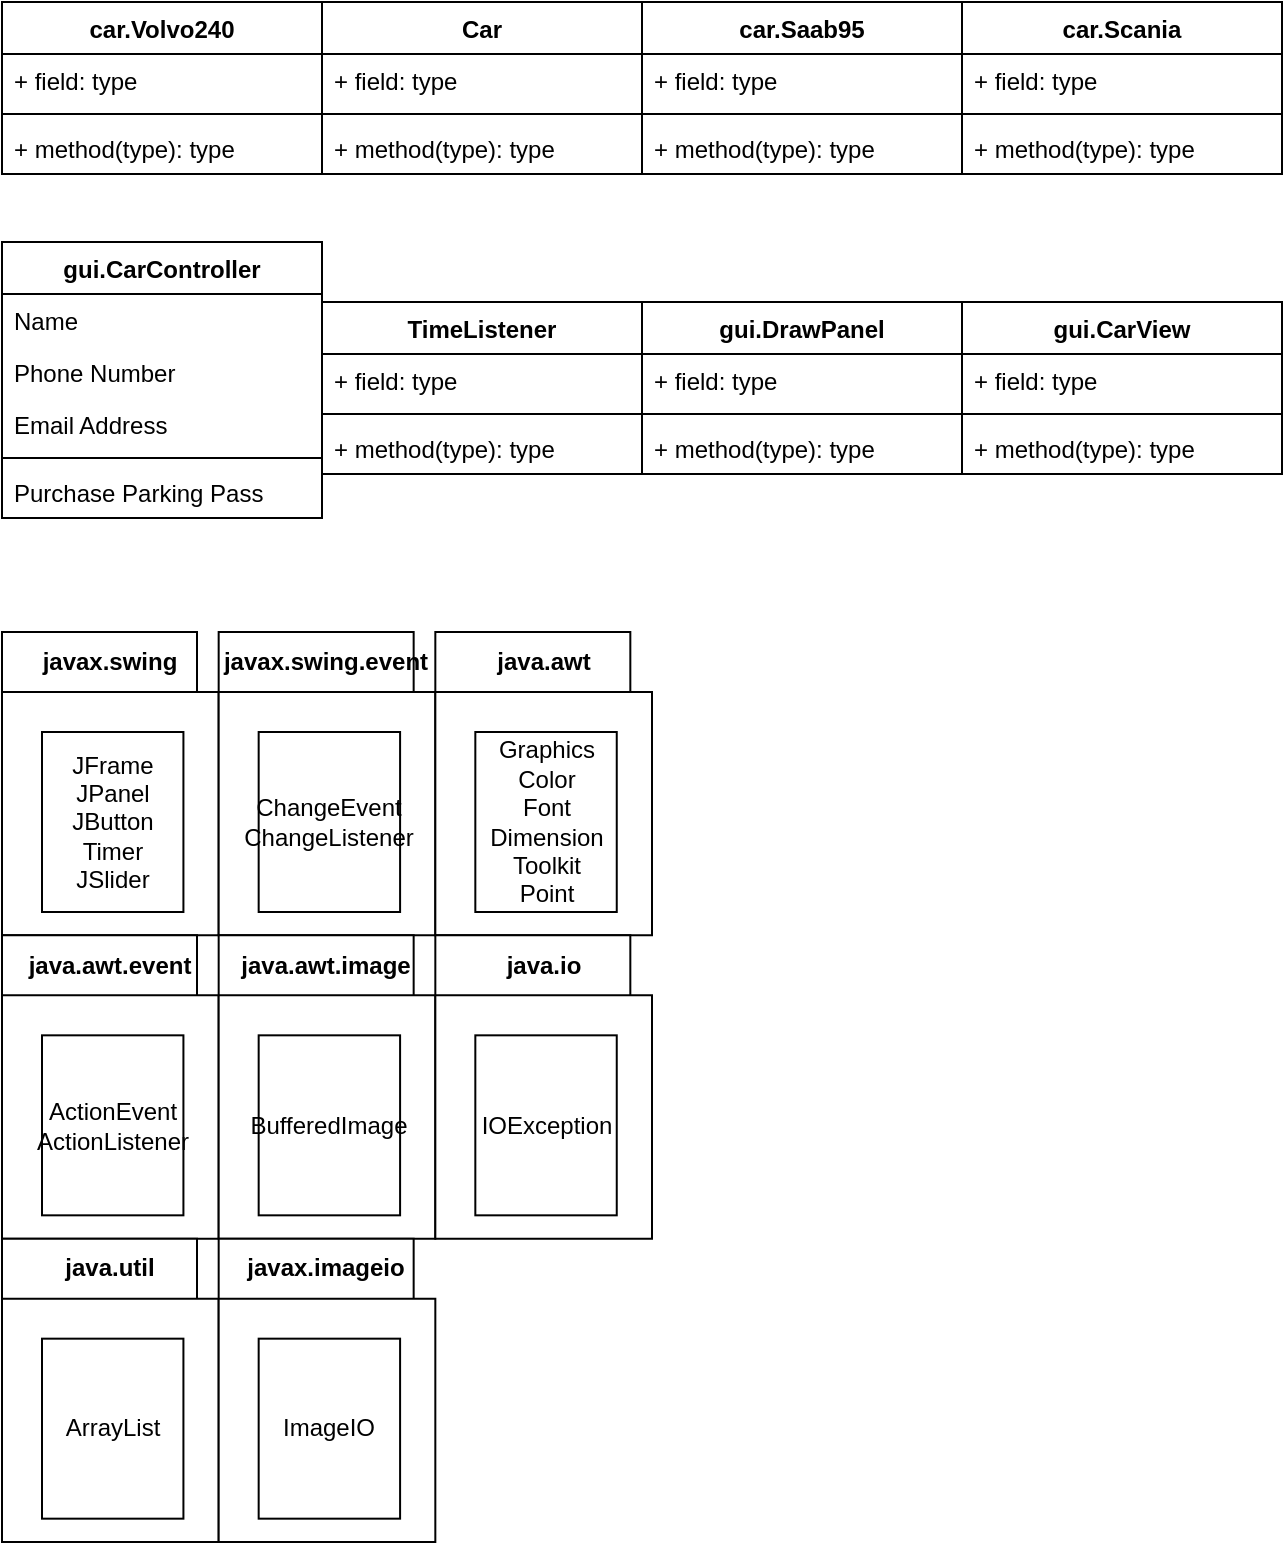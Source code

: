 <mxfile version="26.0.14">
  <diagram id="C5RBs43oDa-KdzZeNtuy" name="Page-1">
    <mxGraphModel dx="653" dy="1191" grid="1" gridSize="10" guides="1" tooltips="1" connect="1" arrows="1" fold="1" page="1" pageScale="1" pageWidth="827" pageHeight="1169" math="0" shadow="0">
      <root>
        <mxCell id="WIyWlLk6GJQsqaUBKTNV-0" />
        <mxCell id="WIyWlLk6GJQsqaUBKTNV-1" parent="WIyWlLk6GJQsqaUBKTNV-0" />
        <mxCell id="zkfFHV4jXpPFQw0GAbJ--0" value="gui.CarController&#xa;" style="swimlane;fontStyle=1;align=center;verticalAlign=top;childLayout=stackLayout;horizontal=1;startSize=26;horizontalStack=0;resizeParent=1;resizeLast=0;collapsible=1;marginBottom=0;rounded=0;shadow=0;strokeWidth=1;" parent="WIyWlLk6GJQsqaUBKTNV-1" vertex="1">
          <mxGeometry y="390" width="160" height="138" as="geometry">
            <mxRectangle x="230" y="140" width="160" height="26" as="alternateBounds" />
          </mxGeometry>
        </mxCell>
        <mxCell id="zkfFHV4jXpPFQw0GAbJ--1" value="Name" style="text;align=left;verticalAlign=top;spacingLeft=4;spacingRight=4;overflow=hidden;rotatable=0;points=[[0,0.5],[1,0.5]];portConstraint=eastwest;" parent="zkfFHV4jXpPFQw0GAbJ--0" vertex="1">
          <mxGeometry y="26" width="160" height="26" as="geometry" />
        </mxCell>
        <mxCell id="zkfFHV4jXpPFQw0GAbJ--2" value="Phone Number" style="text;align=left;verticalAlign=top;spacingLeft=4;spacingRight=4;overflow=hidden;rotatable=0;points=[[0,0.5],[1,0.5]];portConstraint=eastwest;rounded=0;shadow=0;html=0;" parent="zkfFHV4jXpPFQw0GAbJ--0" vertex="1">
          <mxGeometry y="52" width="160" height="26" as="geometry" />
        </mxCell>
        <mxCell id="zkfFHV4jXpPFQw0GAbJ--3" value="Email Address" style="text;align=left;verticalAlign=top;spacingLeft=4;spacingRight=4;overflow=hidden;rotatable=0;points=[[0,0.5],[1,0.5]];portConstraint=eastwest;rounded=0;shadow=0;html=0;" parent="zkfFHV4jXpPFQw0GAbJ--0" vertex="1">
          <mxGeometry y="78" width="160" height="26" as="geometry" />
        </mxCell>
        <mxCell id="zkfFHV4jXpPFQw0GAbJ--4" value="" style="line;html=1;strokeWidth=1;align=left;verticalAlign=middle;spacingTop=-1;spacingLeft=3;spacingRight=3;rotatable=0;labelPosition=right;points=[];portConstraint=eastwest;" parent="zkfFHV4jXpPFQw0GAbJ--0" vertex="1">
          <mxGeometry y="104" width="160" height="8" as="geometry" />
        </mxCell>
        <mxCell id="zkfFHV4jXpPFQw0GAbJ--5" value="Purchase Parking Pass" style="text;align=left;verticalAlign=top;spacingLeft=4;spacingRight=4;overflow=hidden;rotatable=0;points=[[0,0.5],[1,0.5]];portConstraint=eastwest;" parent="zkfFHV4jXpPFQw0GAbJ--0" vertex="1">
          <mxGeometry y="112" width="160" height="26" as="geometry" />
        </mxCell>
        <mxCell id="l2UFIXcgOA9KmyzxAS9a-0" value="TimeListener&lt;div&gt;&lt;br&gt;&lt;/div&gt;" style="swimlane;fontStyle=1;align=center;verticalAlign=top;childLayout=stackLayout;horizontal=1;startSize=26;horizontalStack=0;resizeParent=1;resizeParentMax=0;resizeLast=0;collapsible=1;marginBottom=0;whiteSpace=wrap;html=1;" vertex="1" parent="WIyWlLk6GJQsqaUBKTNV-1">
          <mxGeometry x="160" y="420" width="160" height="86" as="geometry" />
        </mxCell>
        <mxCell id="l2UFIXcgOA9KmyzxAS9a-1" value="+ field: type" style="text;strokeColor=none;fillColor=none;align=left;verticalAlign=top;spacingLeft=4;spacingRight=4;overflow=hidden;rotatable=0;points=[[0,0.5],[1,0.5]];portConstraint=eastwest;whiteSpace=wrap;html=1;" vertex="1" parent="l2UFIXcgOA9KmyzxAS9a-0">
          <mxGeometry y="26" width="160" height="26" as="geometry" />
        </mxCell>
        <mxCell id="l2UFIXcgOA9KmyzxAS9a-2" value="" style="line;strokeWidth=1;fillColor=none;align=left;verticalAlign=middle;spacingTop=-1;spacingLeft=3;spacingRight=3;rotatable=0;labelPosition=right;points=[];portConstraint=eastwest;strokeColor=inherit;" vertex="1" parent="l2UFIXcgOA9KmyzxAS9a-0">
          <mxGeometry y="52" width="160" height="8" as="geometry" />
        </mxCell>
        <mxCell id="l2UFIXcgOA9KmyzxAS9a-3" value="+ method(type): type" style="text;strokeColor=none;fillColor=none;align=left;verticalAlign=top;spacingLeft=4;spacingRight=4;overflow=hidden;rotatable=0;points=[[0,0.5],[1,0.5]];portConstraint=eastwest;whiteSpace=wrap;html=1;" vertex="1" parent="l2UFIXcgOA9KmyzxAS9a-0">
          <mxGeometry y="60" width="160" height="26" as="geometry" />
        </mxCell>
        <mxCell id="l2UFIXcgOA9KmyzxAS9a-17" value="Car" style="swimlane;fontStyle=1;align=center;verticalAlign=top;childLayout=stackLayout;horizontal=1;startSize=26;horizontalStack=0;resizeParent=1;resizeParentMax=0;resizeLast=0;collapsible=1;marginBottom=0;whiteSpace=wrap;html=1;" vertex="1" parent="WIyWlLk6GJQsqaUBKTNV-1">
          <mxGeometry x="160" y="270" width="160" height="86" as="geometry" />
        </mxCell>
        <mxCell id="l2UFIXcgOA9KmyzxAS9a-18" value="+ field: type" style="text;strokeColor=none;fillColor=none;align=left;verticalAlign=top;spacingLeft=4;spacingRight=4;overflow=hidden;rotatable=0;points=[[0,0.5],[1,0.5]];portConstraint=eastwest;whiteSpace=wrap;html=1;" vertex="1" parent="l2UFIXcgOA9KmyzxAS9a-17">
          <mxGeometry y="26" width="160" height="26" as="geometry" />
        </mxCell>
        <mxCell id="l2UFIXcgOA9KmyzxAS9a-19" value="" style="line;strokeWidth=1;fillColor=none;align=left;verticalAlign=middle;spacingTop=-1;spacingLeft=3;spacingRight=3;rotatable=0;labelPosition=right;points=[];portConstraint=eastwest;strokeColor=inherit;" vertex="1" parent="l2UFIXcgOA9KmyzxAS9a-17">
          <mxGeometry y="52" width="160" height="8" as="geometry" />
        </mxCell>
        <mxCell id="l2UFIXcgOA9KmyzxAS9a-20" value="+ method(type): type" style="text;strokeColor=none;fillColor=none;align=left;verticalAlign=top;spacingLeft=4;spacingRight=4;overflow=hidden;rotatable=0;points=[[0,0.5],[1,0.5]];portConstraint=eastwest;whiteSpace=wrap;html=1;" vertex="1" parent="l2UFIXcgOA9KmyzxAS9a-17">
          <mxGeometry y="60" width="160" height="26" as="geometry" />
        </mxCell>
        <mxCell id="l2UFIXcgOA9KmyzxAS9a-21" value="car.Volvo240" style="swimlane;fontStyle=1;align=center;verticalAlign=top;childLayout=stackLayout;horizontal=1;startSize=26;horizontalStack=0;resizeParent=1;resizeParentMax=0;resizeLast=0;collapsible=1;marginBottom=0;whiteSpace=wrap;html=1;" vertex="1" parent="WIyWlLk6GJQsqaUBKTNV-1">
          <mxGeometry y="270" width="160" height="86" as="geometry" />
        </mxCell>
        <mxCell id="l2UFIXcgOA9KmyzxAS9a-22" value="+ field: type" style="text;strokeColor=none;fillColor=none;align=left;verticalAlign=top;spacingLeft=4;spacingRight=4;overflow=hidden;rotatable=0;points=[[0,0.5],[1,0.5]];portConstraint=eastwest;whiteSpace=wrap;html=1;" vertex="1" parent="l2UFIXcgOA9KmyzxAS9a-21">
          <mxGeometry y="26" width="160" height="26" as="geometry" />
        </mxCell>
        <mxCell id="l2UFIXcgOA9KmyzxAS9a-23" value="" style="line;strokeWidth=1;fillColor=none;align=left;verticalAlign=middle;spacingTop=-1;spacingLeft=3;spacingRight=3;rotatable=0;labelPosition=right;points=[];portConstraint=eastwest;strokeColor=inherit;" vertex="1" parent="l2UFIXcgOA9KmyzxAS9a-21">
          <mxGeometry y="52" width="160" height="8" as="geometry" />
        </mxCell>
        <mxCell id="l2UFIXcgOA9KmyzxAS9a-24" value="+ method(type): type" style="text;strokeColor=none;fillColor=none;align=left;verticalAlign=top;spacingLeft=4;spacingRight=4;overflow=hidden;rotatable=0;points=[[0,0.5],[1,0.5]];portConstraint=eastwest;whiteSpace=wrap;html=1;" vertex="1" parent="l2UFIXcgOA9KmyzxAS9a-21">
          <mxGeometry y="60" width="160" height="26" as="geometry" />
        </mxCell>
        <mxCell id="l2UFIXcgOA9KmyzxAS9a-25" value="car.Saab95" style="swimlane;fontStyle=1;align=center;verticalAlign=top;childLayout=stackLayout;horizontal=1;startSize=26;horizontalStack=0;resizeParent=1;resizeParentMax=0;resizeLast=0;collapsible=1;marginBottom=0;whiteSpace=wrap;html=1;" vertex="1" parent="WIyWlLk6GJQsqaUBKTNV-1">
          <mxGeometry x="320" y="270" width="160" height="86" as="geometry" />
        </mxCell>
        <mxCell id="l2UFIXcgOA9KmyzxAS9a-26" value="+ field: type" style="text;strokeColor=none;fillColor=none;align=left;verticalAlign=top;spacingLeft=4;spacingRight=4;overflow=hidden;rotatable=0;points=[[0,0.5],[1,0.5]];portConstraint=eastwest;whiteSpace=wrap;html=1;" vertex="1" parent="l2UFIXcgOA9KmyzxAS9a-25">
          <mxGeometry y="26" width="160" height="26" as="geometry" />
        </mxCell>
        <mxCell id="l2UFIXcgOA9KmyzxAS9a-27" value="" style="line;strokeWidth=1;fillColor=none;align=left;verticalAlign=middle;spacingTop=-1;spacingLeft=3;spacingRight=3;rotatable=0;labelPosition=right;points=[];portConstraint=eastwest;strokeColor=inherit;" vertex="1" parent="l2UFIXcgOA9KmyzxAS9a-25">
          <mxGeometry y="52" width="160" height="8" as="geometry" />
        </mxCell>
        <mxCell id="l2UFIXcgOA9KmyzxAS9a-28" value="+ method(type): type" style="text;strokeColor=none;fillColor=none;align=left;verticalAlign=top;spacingLeft=4;spacingRight=4;overflow=hidden;rotatable=0;points=[[0,0.5],[1,0.5]];portConstraint=eastwest;whiteSpace=wrap;html=1;" vertex="1" parent="l2UFIXcgOA9KmyzxAS9a-25">
          <mxGeometry y="60" width="160" height="26" as="geometry" />
        </mxCell>
        <mxCell id="l2UFIXcgOA9KmyzxAS9a-29" value="car.Scania" style="swimlane;fontStyle=1;align=center;verticalAlign=top;childLayout=stackLayout;horizontal=1;startSize=26;horizontalStack=0;resizeParent=1;resizeParentMax=0;resizeLast=0;collapsible=1;marginBottom=0;whiteSpace=wrap;html=1;" vertex="1" parent="WIyWlLk6GJQsqaUBKTNV-1">
          <mxGeometry x="480" y="270" width="160" height="86" as="geometry" />
        </mxCell>
        <mxCell id="l2UFIXcgOA9KmyzxAS9a-30" value="+ field: type" style="text;strokeColor=none;fillColor=none;align=left;verticalAlign=top;spacingLeft=4;spacingRight=4;overflow=hidden;rotatable=0;points=[[0,0.5],[1,0.5]];portConstraint=eastwest;whiteSpace=wrap;html=1;" vertex="1" parent="l2UFIXcgOA9KmyzxAS9a-29">
          <mxGeometry y="26" width="160" height="26" as="geometry" />
        </mxCell>
        <mxCell id="l2UFIXcgOA9KmyzxAS9a-31" value="" style="line;strokeWidth=1;fillColor=none;align=left;verticalAlign=middle;spacingTop=-1;spacingLeft=3;spacingRight=3;rotatable=0;labelPosition=right;points=[];portConstraint=eastwest;strokeColor=inherit;" vertex="1" parent="l2UFIXcgOA9KmyzxAS9a-29">
          <mxGeometry y="52" width="160" height="8" as="geometry" />
        </mxCell>
        <mxCell id="l2UFIXcgOA9KmyzxAS9a-32" value="+ method(type): type" style="text;strokeColor=none;fillColor=none;align=left;verticalAlign=top;spacingLeft=4;spacingRight=4;overflow=hidden;rotatable=0;points=[[0,0.5],[1,0.5]];portConstraint=eastwest;whiteSpace=wrap;html=1;" vertex="1" parent="l2UFIXcgOA9KmyzxAS9a-29">
          <mxGeometry y="60" width="160" height="26" as="geometry" />
        </mxCell>
        <mxCell id="l2UFIXcgOA9KmyzxAS9a-49" value="gui.DrawPanel" style="swimlane;fontStyle=1;align=center;verticalAlign=top;childLayout=stackLayout;horizontal=1;startSize=26;horizontalStack=0;resizeParent=1;resizeParentMax=0;resizeLast=0;collapsible=1;marginBottom=0;whiteSpace=wrap;html=1;" vertex="1" parent="WIyWlLk6GJQsqaUBKTNV-1">
          <mxGeometry x="320" y="420" width="160" height="86" as="geometry" />
        </mxCell>
        <mxCell id="l2UFIXcgOA9KmyzxAS9a-50" value="+ field: type" style="text;strokeColor=none;fillColor=none;align=left;verticalAlign=top;spacingLeft=4;spacingRight=4;overflow=hidden;rotatable=0;points=[[0,0.5],[1,0.5]];portConstraint=eastwest;whiteSpace=wrap;html=1;" vertex="1" parent="l2UFIXcgOA9KmyzxAS9a-49">
          <mxGeometry y="26" width="160" height="26" as="geometry" />
        </mxCell>
        <mxCell id="l2UFIXcgOA9KmyzxAS9a-51" value="" style="line;strokeWidth=1;fillColor=none;align=left;verticalAlign=middle;spacingTop=-1;spacingLeft=3;spacingRight=3;rotatable=0;labelPosition=right;points=[];portConstraint=eastwest;strokeColor=inherit;" vertex="1" parent="l2UFIXcgOA9KmyzxAS9a-49">
          <mxGeometry y="52" width="160" height="8" as="geometry" />
        </mxCell>
        <mxCell id="l2UFIXcgOA9KmyzxAS9a-52" value="+ method(type): type" style="text;strokeColor=none;fillColor=none;align=left;verticalAlign=top;spacingLeft=4;spacingRight=4;overflow=hidden;rotatable=0;points=[[0,0.5],[1,0.5]];portConstraint=eastwest;whiteSpace=wrap;html=1;" vertex="1" parent="l2UFIXcgOA9KmyzxAS9a-49">
          <mxGeometry y="60" width="160" height="26" as="geometry" />
        </mxCell>
        <mxCell id="l2UFIXcgOA9KmyzxAS9a-88" value="" style="group;aspect=fixed;" vertex="1" connectable="0" parent="WIyWlLk6GJQsqaUBKTNV-1">
          <mxGeometry y="585" width="325" height="455" as="geometry" />
        </mxCell>
        <mxCell id="l2UFIXcgOA9KmyzxAS9a-66" value="javax.swing" style="shape=folder;fontStyle=1;tabWidth=110;tabHeight=30;tabPosition=left;html=1;boundedLbl=1;labelInHeader=1;container=1;collapsible=0;recursiveResize=0;whiteSpace=wrap;aspect=fixed;fontSize=12;" vertex="1" parent="l2UFIXcgOA9KmyzxAS9a-88">
          <mxGeometry width="108.331" height="151.663" as="geometry" />
        </mxCell>
        <mxCell id="l2UFIXcgOA9KmyzxAS9a-67" value="&lt;font&gt;JFrame&lt;/font&gt;&lt;div&gt;&lt;font&gt;JPanel&lt;/font&gt;&lt;/div&gt;&lt;div&gt;&lt;font&gt;JButton&lt;/font&gt;&lt;/div&gt;&lt;div&gt;&lt;font&gt;Timer&lt;/font&gt;&lt;/div&gt;&lt;div&gt;&lt;font&gt;JSlider&lt;/font&gt;&lt;/div&gt;" style="html=1;whiteSpace=wrap;aspect=fixed;fontSize=12;" vertex="1" parent="l2UFIXcgOA9KmyzxAS9a-66">
          <mxGeometry width="70.71" height="90" relative="1" as="geometry">
            <mxPoint x="20" y="50" as="offset" />
          </mxGeometry>
        </mxCell>
        <mxCell id="l2UFIXcgOA9KmyzxAS9a-68" value="javax.swing.event" style="shape=folder;fontStyle=1;tabWidth=110;tabHeight=30;tabPosition=left;html=1;boundedLbl=1;labelInHeader=1;container=1;collapsible=0;recursiveResize=0;whiteSpace=wrap;aspect=fixed;fontSize=12;" vertex="1" parent="l2UFIXcgOA9KmyzxAS9a-88">
          <mxGeometry x="108.333" width="108.331" height="151.663" as="geometry" />
        </mxCell>
        <mxCell id="l2UFIXcgOA9KmyzxAS9a-69" value="&lt;font&gt;ChangeEvent&lt;/font&gt;&lt;div&gt;&lt;font&gt;ChangeListener&lt;/font&gt;&lt;/div&gt;" style="html=1;whiteSpace=wrap;aspect=fixed;fontSize=12;" vertex="1" parent="l2UFIXcgOA9KmyzxAS9a-68">
          <mxGeometry width="70.71" height="90" relative="1" as="geometry">
            <mxPoint x="20" y="50" as="offset" />
          </mxGeometry>
        </mxCell>
        <mxCell id="l2UFIXcgOA9KmyzxAS9a-72" value="java.awt" style="shape=folder;fontStyle=1;tabWidth=110;tabHeight=30;tabPosition=left;html=1;boundedLbl=1;labelInHeader=1;container=1;collapsible=0;recursiveResize=0;whiteSpace=wrap;aspect=fixed;fontSize=12;" vertex="1" parent="l2UFIXcgOA9KmyzxAS9a-88">
          <mxGeometry x="216.667" width="108.331" height="151.663" as="geometry" />
        </mxCell>
        <mxCell id="l2UFIXcgOA9KmyzxAS9a-73" value="&lt;span&gt;Graphics&lt;/span&gt;&lt;div&gt;&lt;span&gt;Color&lt;/span&gt;&lt;/div&gt;&lt;div&gt;&lt;span&gt;Font&lt;/span&gt;&lt;/div&gt;&lt;div&gt;&lt;span&gt;Dimension&lt;/span&gt;&lt;/div&gt;&lt;div&gt;&lt;span&gt;Toolkit&lt;/span&gt;&lt;/div&gt;&lt;div&gt;&lt;span&gt;Point&lt;/span&gt;&lt;/div&gt;" style="html=1;whiteSpace=wrap;aspect=fixed;fontSize=12;" vertex="1" parent="l2UFIXcgOA9KmyzxAS9a-72">
          <mxGeometry width="70.71" height="90" relative="1" as="geometry">
            <mxPoint x="20" y="50" as="offset" />
          </mxGeometry>
        </mxCell>
        <mxCell id="l2UFIXcgOA9KmyzxAS9a-74" value="java.awt.event" style="shape=folder;fontStyle=1;tabWidth=110;tabHeight=30;tabPosition=left;html=1;boundedLbl=1;labelInHeader=1;container=1;collapsible=0;recursiveResize=0;whiteSpace=wrap;aspect=fixed;fontSize=12;" vertex="1" parent="l2UFIXcgOA9KmyzxAS9a-88">
          <mxGeometry y="151.667" width="108.331" height="151.663" as="geometry" />
        </mxCell>
        <mxCell id="l2UFIXcgOA9KmyzxAS9a-75" value="&lt;span&gt;ActionEvent&lt;/span&gt;&lt;div&gt;&lt;span&gt;ActionListener&lt;/span&gt;&lt;/div&gt;" style="html=1;whiteSpace=wrap;aspect=fixed;fontSize=12;" vertex="1" parent="l2UFIXcgOA9KmyzxAS9a-74">
          <mxGeometry width="70.71" height="90" relative="1" as="geometry">
            <mxPoint x="20" y="50" as="offset" />
          </mxGeometry>
        </mxCell>
        <mxCell id="l2UFIXcgOA9KmyzxAS9a-76" value="java.awt.image" style="shape=folder;fontStyle=1;tabWidth=110;tabHeight=30;tabPosition=left;html=1;boundedLbl=1;labelInHeader=1;container=1;collapsible=0;recursiveResize=0;whiteSpace=wrap;aspect=fixed;fontSize=12;" vertex="1" parent="l2UFIXcgOA9KmyzxAS9a-88">
          <mxGeometry x="108.333" y="151.667" width="108.331" height="151.663" as="geometry" />
        </mxCell>
        <mxCell id="l2UFIXcgOA9KmyzxAS9a-77" value="&lt;span&gt;BufferedImage&lt;/span&gt;" style="html=1;whiteSpace=wrap;aspect=fixed;fontSize=12;" vertex="1" parent="l2UFIXcgOA9KmyzxAS9a-76">
          <mxGeometry width="70.71" height="90" relative="1" as="geometry">
            <mxPoint x="20" y="50" as="offset" />
          </mxGeometry>
        </mxCell>
        <mxCell id="l2UFIXcgOA9KmyzxAS9a-80" value="java.io" style="shape=folder;fontStyle=1;tabWidth=110;tabHeight=30;tabPosition=left;html=1;boundedLbl=1;labelInHeader=1;container=1;collapsible=0;recursiveResize=0;whiteSpace=wrap;aspect=fixed;fontSize=12;" vertex="1" parent="l2UFIXcgOA9KmyzxAS9a-88">
          <mxGeometry x="216.667" y="151.667" width="108.331" height="151.663" as="geometry" />
        </mxCell>
        <mxCell id="l2UFIXcgOA9KmyzxAS9a-81" value="&lt;span&gt;IOException&lt;/span&gt;" style="html=1;whiteSpace=wrap;aspect=fixed;fontSize=12;" vertex="1" parent="l2UFIXcgOA9KmyzxAS9a-80">
          <mxGeometry width="70.71" height="90" relative="1" as="geometry">
            <mxPoint x="20" y="50" as="offset" />
          </mxGeometry>
        </mxCell>
        <mxCell id="l2UFIXcgOA9KmyzxAS9a-82" value="java.util" style="shape=folder;fontStyle=1;tabWidth=110;tabHeight=30;tabPosition=left;html=1;boundedLbl=1;labelInHeader=1;container=1;collapsible=0;recursiveResize=0;whiteSpace=wrap;aspect=fixed;fontSize=12;" vertex="1" parent="l2UFIXcgOA9KmyzxAS9a-88">
          <mxGeometry y="303.333" width="108.331" height="151.663" as="geometry" />
        </mxCell>
        <mxCell id="l2UFIXcgOA9KmyzxAS9a-83" value="&lt;span&gt;ArrayList&lt;/span&gt;" style="html=1;whiteSpace=wrap;aspect=fixed;fontSize=12;" vertex="1" parent="l2UFIXcgOA9KmyzxAS9a-82">
          <mxGeometry width="70.71" height="90" relative="1" as="geometry">
            <mxPoint x="20" y="50" as="offset" />
          </mxGeometry>
        </mxCell>
        <mxCell id="l2UFIXcgOA9KmyzxAS9a-86" value="javax.imageio" style="shape=folder;fontStyle=1;tabWidth=110;tabHeight=30;tabPosition=left;html=1;boundedLbl=1;labelInHeader=1;container=1;collapsible=0;recursiveResize=0;whiteSpace=wrap;aspect=fixed;fontSize=12;" vertex="1" parent="l2UFIXcgOA9KmyzxAS9a-88">
          <mxGeometry x="108.333" y="303.333" width="108.331" height="151.663" as="geometry" />
        </mxCell>
        <mxCell id="l2UFIXcgOA9KmyzxAS9a-87" value="&lt;span&gt;ImageIO&lt;/span&gt;" style="html=1;whiteSpace=wrap;aspect=fixed;fontSize=12;" vertex="1" parent="l2UFIXcgOA9KmyzxAS9a-86">
          <mxGeometry width="70.71" height="90" relative="1" as="geometry">
            <mxPoint x="20" y="50" as="offset" />
          </mxGeometry>
        </mxCell>
        <mxCell id="l2UFIXcgOA9KmyzxAS9a-89" value="gui.CarView" style="swimlane;fontStyle=1;align=center;verticalAlign=top;childLayout=stackLayout;horizontal=1;startSize=26;horizontalStack=0;resizeParent=1;resizeParentMax=0;resizeLast=0;collapsible=1;marginBottom=0;whiteSpace=wrap;html=1;" vertex="1" parent="WIyWlLk6GJQsqaUBKTNV-1">
          <mxGeometry x="480" y="420" width="160" height="86" as="geometry" />
        </mxCell>
        <mxCell id="l2UFIXcgOA9KmyzxAS9a-90" value="+ field: type" style="text;strokeColor=none;fillColor=none;align=left;verticalAlign=top;spacingLeft=4;spacingRight=4;overflow=hidden;rotatable=0;points=[[0,0.5],[1,0.5]];portConstraint=eastwest;whiteSpace=wrap;html=1;" vertex="1" parent="l2UFIXcgOA9KmyzxAS9a-89">
          <mxGeometry y="26" width="160" height="26" as="geometry" />
        </mxCell>
        <mxCell id="l2UFIXcgOA9KmyzxAS9a-91" value="" style="line;strokeWidth=1;fillColor=none;align=left;verticalAlign=middle;spacingTop=-1;spacingLeft=3;spacingRight=3;rotatable=0;labelPosition=right;points=[];portConstraint=eastwest;strokeColor=inherit;" vertex="1" parent="l2UFIXcgOA9KmyzxAS9a-89">
          <mxGeometry y="52" width="160" height="8" as="geometry" />
        </mxCell>
        <mxCell id="l2UFIXcgOA9KmyzxAS9a-92" value="+ method(type): type" style="text;strokeColor=none;fillColor=none;align=left;verticalAlign=top;spacingLeft=4;spacingRight=4;overflow=hidden;rotatable=0;points=[[0,0.5],[1,0.5]];portConstraint=eastwest;whiteSpace=wrap;html=1;" vertex="1" parent="l2UFIXcgOA9KmyzxAS9a-89">
          <mxGeometry y="60" width="160" height="26" as="geometry" />
        </mxCell>
      </root>
    </mxGraphModel>
  </diagram>
</mxfile>